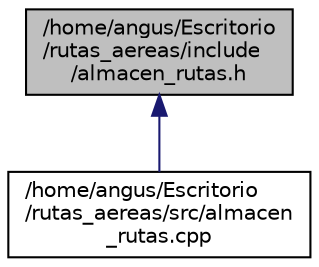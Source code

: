 digraph "/home/angus/Escritorio/rutas_aereas/include/almacen_rutas.h"
{
 // LATEX_PDF_SIZE
  edge [fontname="Helvetica",fontsize="10",labelfontname="Helvetica",labelfontsize="10"];
  node [fontname="Helvetica",fontsize="10",shape=record];
  Node1 [label="/home/angus/Escritorio\l/rutas_aereas/include\l/almacen_rutas.h",height=0.2,width=0.4,color="black", fillcolor="grey75", style="filled", fontcolor="black",tooltip=" "];
  Node1 -> Node2 [dir="back",color="midnightblue",fontsize="10",style="solid",fontname="Helvetica"];
  Node2 [label="/home/angus/Escritorio\l/rutas_aereas/src/almacen\l_rutas.cpp",height=0.2,width=0.4,color="black", fillcolor="white", style="filled",URL="$almacen__rutas_8cpp.html",tooltip=" "];
}
